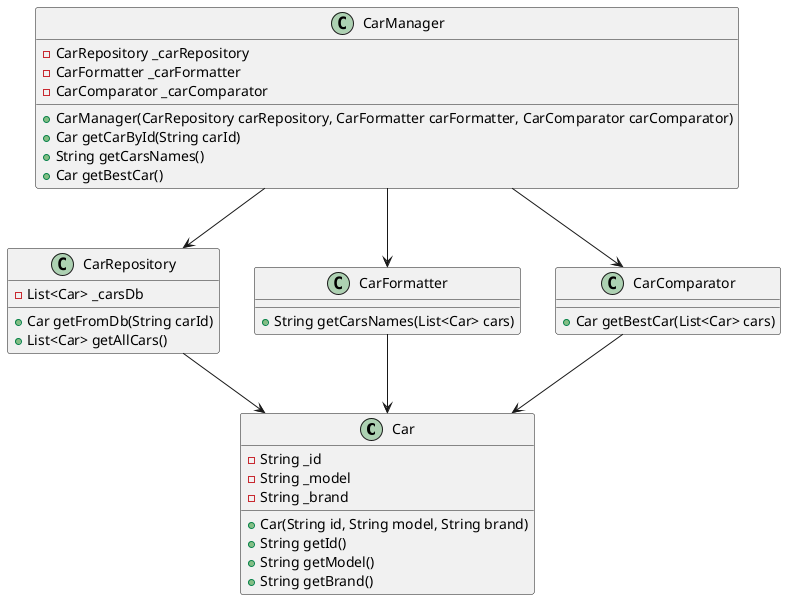 @startuml

class Car {
    - String _id
    - String _model
    - String _brand
    + Car(String id, String model, String brand)
    + String getId()
    + String getModel()
    + String getBrand()
}

class CarRepository {
    - List<Car> _carsDb
    + Car getFromDb(String carId)
    + List<Car> getAllCars()
}

class CarFormatter {
    + String getCarsNames(List<Car> cars)
}

class CarComparator {
    + Car getBestCar(List<Car> cars)
}

class CarManager {
    - CarRepository _carRepository
    - CarFormatter _carFormatter
    - CarComparator _carComparator
    + CarManager(CarRepository carRepository, CarFormatter carFormatter, CarComparator carComparator)
    + Car getCarById(String carId)
    + String getCarsNames()
    + Car getBestCar()
}

CarManager --> CarRepository
CarManager --> CarFormatter
CarManager --> CarComparator
CarRepository --> Car
CarComparator --> Car
CarFormatter --> Car

@enduml
